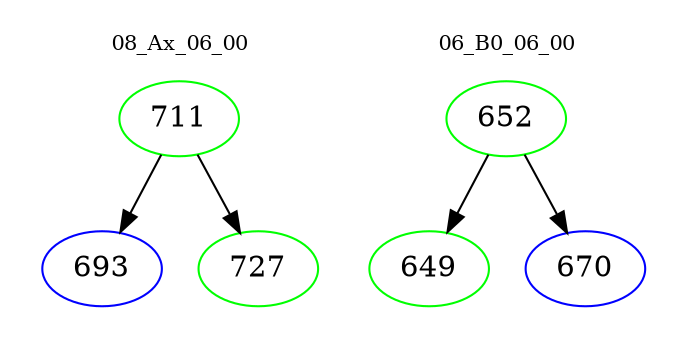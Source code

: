 digraph{
subgraph cluster_0 {
color = white
label = "08_Ax_06_00";
fontsize=10;
T0_711 [label="711", color="green"]
T0_711 -> T0_693 [color="black"]
T0_693 [label="693", color="blue"]
T0_711 -> T0_727 [color="black"]
T0_727 [label="727", color="green"]
}
subgraph cluster_1 {
color = white
label = "06_B0_06_00";
fontsize=10;
T1_652 [label="652", color="green"]
T1_652 -> T1_649 [color="black"]
T1_649 [label="649", color="green"]
T1_652 -> T1_670 [color="black"]
T1_670 [label="670", color="blue"]
}
}
